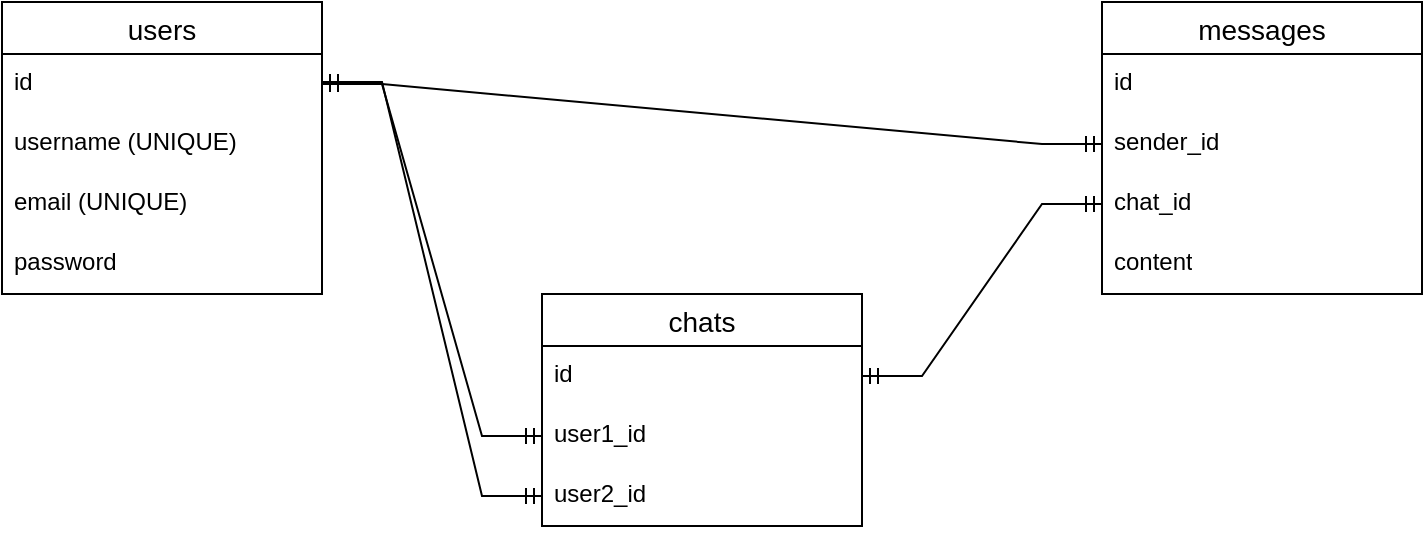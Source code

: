 <mxfile version="26.0.2">
  <diagram name="Page-1" id="t4e1cECX7AAjRdjdjKhG">
    <mxGraphModel dx="1050" dy="569" grid="1" gridSize="10" guides="1" tooltips="1" connect="1" arrows="1" fold="1" page="1" pageScale="1" pageWidth="850" pageHeight="1100" math="0" shadow="0">
      <root>
        <mxCell id="0" />
        <mxCell id="1" parent="0" />
        <mxCell id="BO1R_QIFKKfSJMxWS9sC-1" value="users" style="swimlane;fontStyle=0;childLayout=stackLayout;horizontal=1;startSize=26;horizontalStack=0;resizeParent=1;resizeParentMax=0;resizeLast=0;collapsible=1;marginBottom=0;align=center;fontSize=14;" vertex="1" parent="1">
          <mxGeometry x="40" y="40" width="160" height="146" as="geometry" />
        </mxCell>
        <mxCell id="BO1R_QIFKKfSJMxWS9sC-2" value="id" style="text;strokeColor=none;fillColor=none;spacingLeft=4;spacingRight=4;overflow=hidden;rotatable=0;points=[[0,0.5],[1,0.5]];portConstraint=eastwest;fontSize=12;whiteSpace=wrap;html=1;" vertex="1" parent="BO1R_QIFKKfSJMxWS9sC-1">
          <mxGeometry y="26" width="160" height="30" as="geometry" />
        </mxCell>
        <mxCell id="BO1R_QIFKKfSJMxWS9sC-5" value="username (UNIQUE)" style="text;strokeColor=none;fillColor=none;spacingLeft=4;spacingRight=4;overflow=hidden;rotatable=0;points=[[0,0.5],[1,0.5]];portConstraint=eastwest;fontSize=12;whiteSpace=wrap;html=1;" vertex="1" parent="BO1R_QIFKKfSJMxWS9sC-1">
          <mxGeometry y="56" width="160" height="30" as="geometry" />
        </mxCell>
        <mxCell id="BO1R_QIFKKfSJMxWS9sC-3" value="email (UNIQUE)" style="text;strokeColor=none;fillColor=none;spacingLeft=4;spacingRight=4;overflow=hidden;rotatable=0;points=[[0,0.5],[1,0.5]];portConstraint=eastwest;fontSize=12;whiteSpace=wrap;html=1;" vertex="1" parent="BO1R_QIFKKfSJMxWS9sC-1">
          <mxGeometry y="86" width="160" height="30" as="geometry" />
        </mxCell>
        <mxCell id="BO1R_QIFKKfSJMxWS9sC-4" value="password" style="text;strokeColor=none;fillColor=none;spacingLeft=4;spacingRight=4;overflow=hidden;rotatable=0;points=[[0,0.5],[1,0.5]];portConstraint=eastwest;fontSize=12;whiteSpace=wrap;html=1;" vertex="1" parent="BO1R_QIFKKfSJMxWS9sC-1">
          <mxGeometry y="116" width="160" height="30" as="geometry" />
        </mxCell>
        <mxCell id="BO1R_QIFKKfSJMxWS9sC-19" value="messages" style="swimlane;fontStyle=0;childLayout=stackLayout;horizontal=1;startSize=26;horizontalStack=0;resizeParent=1;resizeParentMax=0;resizeLast=0;collapsible=1;marginBottom=0;align=center;fontSize=14;" vertex="1" parent="1">
          <mxGeometry x="590" y="40" width="160" height="146" as="geometry" />
        </mxCell>
        <mxCell id="BO1R_QIFKKfSJMxWS9sC-20" value="id" style="text;strokeColor=none;fillColor=none;spacingLeft=4;spacingRight=4;overflow=hidden;rotatable=0;points=[[0,0.5],[1,0.5]];portConstraint=eastwest;fontSize=12;whiteSpace=wrap;html=1;" vertex="1" parent="BO1R_QIFKKfSJMxWS9sC-19">
          <mxGeometry y="26" width="160" height="30" as="geometry" />
        </mxCell>
        <mxCell id="BO1R_QIFKKfSJMxWS9sC-21" value="sender_id" style="text;strokeColor=none;fillColor=none;spacingLeft=4;spacingRight=4;overflow=hidden;rotatable=0;points=[[0,0.5],[1,0.5]];portConstraint=eastwest;fontSize=12;whiteSpace=wrap;html=1;" vertex="1" parent="BO1R_QIFKKfSJMxWS9sC-19">
          <mxGeometry y="56" width="160" height="30" as="geometry" />
        </mxCell>
        <mxCell id="BO1R_QIFKKfSJMxWS9sC-22" value="chat_id" style="text;strokeColor=none;fillColor=none;spacingLeft=4;spacingRight=4;overflow=hidden;rotatable=0;points=[[0,0.5],[1,0.5]];portConstraint=eastwest;fontSize=12;whiteSpace=wrap;html=1;" vertex="1" parent="BO1R_QIFKKfSJMxWS9sC-19">
          <mxGeometry y="86" width="160" height="30" as="geometry" />
        </mxCell>
        <mxCell id="BO1R_QIFKKfSJMxWS9sC-23" value="content" style="text;strokeColor=none;fillColor=none;spacingLeft=4;spacingRight=4;overflow=hidden;rotatable=0;points=[[0,0.5],[1,0.5]];portConstraint=eastwest;fontSize=12;whiteSpace=wrap;html=1;" vertex="1" parent="BO1R_QIFKKfSJMxWS9sC-19">
          <mxGeometry y="116" width="160" height="30" as="geometry" />
        </mxCell>
        <mxCell id="BO1R_QIFKKfSJMxWS9sC-24" value="chats" style="swimlane;fontStyle=0;childLayout=stackLayout;horizontal=1;startSize=26;horizontalStack=0;resizeParent=1;resizeParentMax=0;resizeLast=0;collapsible=1;marginBottom=0;align=center;fontSize=14;" vertex="1" parent="1">
          <mxGeometry x="310" y="186" width="160" height="116" as="geometry" />
        </mxCell>
        <mxCell id="BO1R_QIFKKfSJMxWS9sC-25" value="id" style="text;strokeColor=none;fillColor=none;spacingLeft=4;spacingRight=4;overflow=hidden;rotatable=0;points=[[0,0.5],[1,0.5]];portConstraint=eastwest;fontSize=12;whiteSpace=wrap;html=1;" vertex="1" parent="BO1R_QIFKKfSJMxWS9sC-24">
          <mxGeometry y="26" width="160" height="30" as="geometry" />
        </mxCell>
        <mxCell id="BO1R_QIFKKfSJMxWS9sC-26" value="user1_id" style="text;strokeColor=none;fillColor=none;spacingLeft=4;spacingRight=4;overflow=hidden;rotatable=0;points=[[0,0.5],[1,0.5]];portConstraint=eastwest;fontSize=12;whiteSpace=wrap;html=1;" vertex="1" parent="BO1R_QIFKKfSJMxWS9sC-24">
          <mxGeometry y="56" width="160" height="30" as="geometry" />
        </mxCell>
        <mxCell id="BO1R_QIFKKfSJMxWS9sC-28" value="user2_id" style="text;strokeColor=none;fillColor=none;spacingLeft=4;spacingRight=4;overflow=hidden;rotatable=0;points=[[0,0.5],[1,0.5]];portConstraint=eastwest;fontSize=12;whiteSpace=wrap;html=1;" vertex="1" parent="BO1R_QIFKKfSJMxWS9sC-24">
          <mxGeometry y="86" width="160" height="30" as="geometry" />
        </mxCell>
        <mxCell id="BO1R_QIFKKfSJMxWS9sC-29" value="" style="edgeStyle=entityRelationEdgeStyle;fontSize=12;html=1;endArrow=ERmandOne;startArrow=ERmandOne;rounded=0;exitX=1;exitY=0.5;exitDx=0;exitDy=0;entryX=0;entryY=0.5;entryDx=0;entryDy=0;" edge="1" parent="1" source="BO1R_QIFKKfSJMxWS9sC-2" target="BO1R_QIFKKfSJMxWS9sC-26">
          <mxGeometry width="100" height="100" relative="1" as="geometry">
            <mxPoint x="370" y="80" as="sourcePoint" />
            <mxPoint x="470" y="-20" as="targetPoint" />
          </mxGeometry>
        </mxCell>
        <mxCell id="BO1R_QIFKKfSJMxWS9sC-30" value="" style="edgeStyle=entityRelationEdgeStyle;fontSize=12;html=1;endArrow=ERmandOne;startArrow=ERmandOne;rounded=0;entryX=0;entryY=0.5;entryDx=0;entryDy=0;" edge="1" parent="1" target="BO1R_QIFKKfSJMxWS9sC-28">
          <mxGeometry width="100" height="100" relative="1" as="geometry">
            <mxPoint x="200" y="80" as="sourcePoint" />
            <mxPoint x="470" y="-20" as="targetPoint" />
          </mxGeometry>
        </mxCell>
        <mxCell id="BO1R_QIFKKfSJMxWS9sC-31" value="" style="edgeStyle=entityRelationEdgeStyle;fontSize=12;html=1;endArrow=ERmandOne;startArrow=ERmandOne;rounded=0;entryX=0;entryY=0.5;entryDx=0;entryDy=0;exitX=1;exitY=0.5;exitDx=0;exitDy=0;" edge="1" parent="1" source="BO1R_QIFKKfSJMxWS9sC-2" target="BO1R_QIFKKfSJMxWS9sC-21">
          <mxGeometry width="100" height="100" relative="1" as="geometry">
            <mxPoint x="370" y="280" as="sourcePoint" />
            <mxPoint x="470" y="180" as="targetPoint" />
          </mxGeometry>
        </mxCell>
        <mxCell id="BO1R_QIFKKfSJMxWS9sC-32" value="" style="edgeStyle=entityRelationEdgeStyle;fontSize=12;html=1;endArrow=ERmandOne;startArrow=ERmandOne;rounded=0;entryX=0;entryY=0.5;entryDx=0;entryDy=0;exitX=1;exitY=0.5;exitDx=0;exitDy=0;" edge="1" parent="1" source="BO1R_QIFKKfSJMxWS9sC-25" target="BO1R_QIFKKfSJMxWS9sC-22">
          <mxGeometry width="100" height="100" relative="1" as="geometry">
            <mxPoint x="370" y="280" as="sourcePoint" />
            <mxPoint x="470" y="180" as="targetPoint" />
          </mxGeometry>
        </mxCell>
      </root>
    </mxGraphModel>
  </diagram>
</mxfile>
